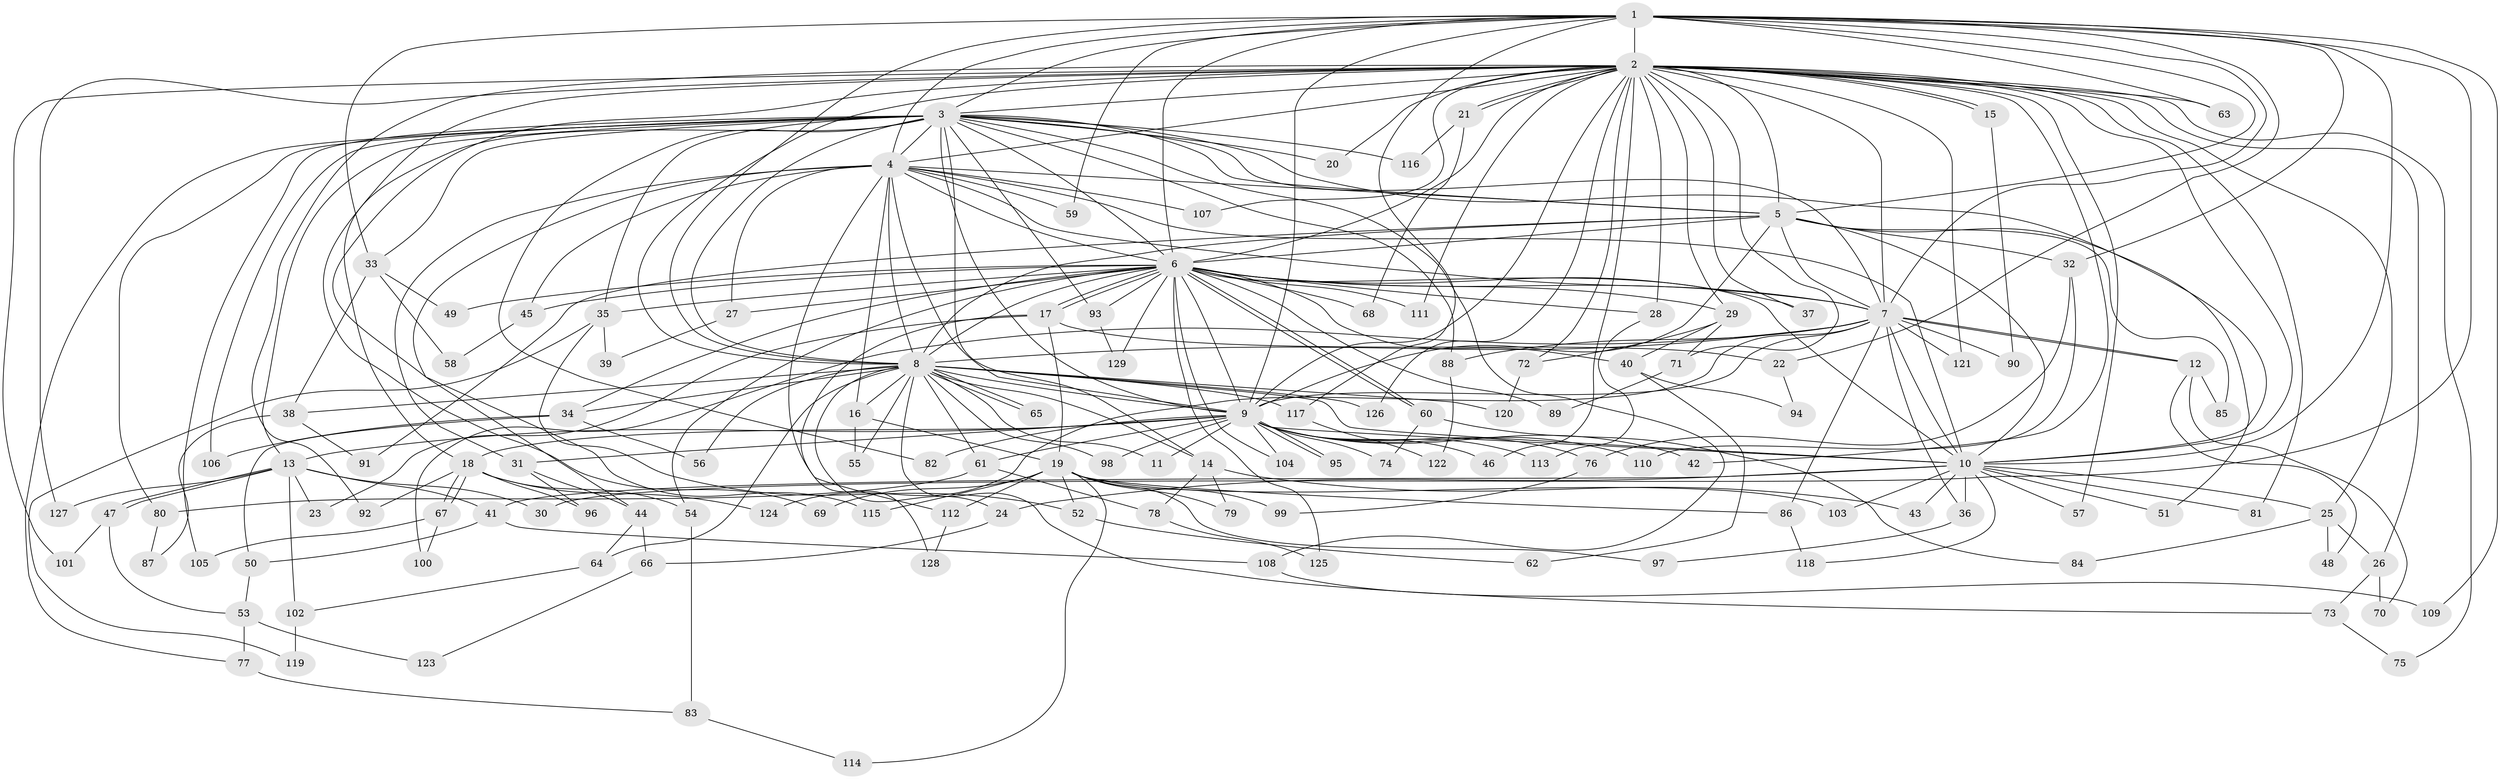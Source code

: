 // Generated by graph-tools (version 1.1) at 2025/49/03/09/25 03:49:32]
// undirected, 129 vertices, 283 edges
graph export_dot {
graph [start="1"]
  node [color=gray90,style=filled];
  1;
  2;
  3;
  4;
  5;
  6;
  7;
  8;
  9;
  10;
  11;
  12;
  13;
  14;
  15;
  16;
  17;
  18;
  19;
  20;
  21;
  22;
  23;
  24;
  25;
  26;
  27;
  28;
  29;
  30;
  31;
  32;
  33;
  34;
  35;
  36;
  37;
  38;
  39;
  40;
  41;
  42;
  43;
  44;
  45;
  46;
  47;
  48;
  49;
  50;
  51;
  52;
  53;
  54;
  55;
  56;
  57;
  58;
  59;
  60;
  61;
  62;
  63;
  64;
  65;
  66;
  67;
  68;
  69;
  70;
  71;
  72;
  73;
  74;
  75;
  76;
  77;
  78;
  79;
  80;
  81;
  82;
  83;
  84;
  85;
  86;
  87;
  88;
  89;
  90;
  91;
  92;
  93;
  94;
  95;
  96;
  97;
  98;
  99;
  100;
  101;
  102;
  103;
  104;
  105;
  106;
  107;
  108;
  109;
  110;
  111;
  112;
  113;
  114;
  115;
  116;
  117;
  118;
  119;
  120;
  121;
  122;
  123;
  124;
  125;
  126;
  127;
  128;
  129;
  1 -- 2;
  1 -- 3;
  1 -- 4;
  1 -- 5;
  1 -- 6;
  1 -- 7;
  1 -- 8;
  1 -- 9;
  1 -- 10;
  1 -- 22;
  1 -- 30;
  1 -- 32;
  1 -- 33;
  1 -- 59;
  1 -- 63;
  1 -- 109;
  1 -- 117;
  2 -- 3;
  2 -- 4;
  2 -- 5;
  2 -- 6;
  2 -- 7;
  2 -- 8;
  2 -- 9;
  2 -- 10;
  2 -- 15;
  2 -- 15;
  2 -- 20;
  2 -- 21;
  2 -- 21;
  2 -- 25;
  2 -- 26;
  2 -- 28;
  2 -- 29;
  2 -- 37;
  2 -- 42;
  2 -- 46;
  2 -- 57;
  2 -- 63;
  2 -- 69;
  2 -- 71;
  2 -- 72;
  2 -- 75;
  2 -- 81;
  2 -- 92;
  2 -- 101;
  2 -- 107;
  2 -- 111;
  2 -- 115;
  2 -- 121;
  2 -- 126;
  2 -- 127;
  3 -- 4;
  3 -- 5;
  3 -- 6;
  3 -- 7;
  3 -- 8;
  3 -- 9;
  3 -- 10;
  3 -- 13;
  3 -- 14;
  3 -- 18;
  3 -- 20;
  3 -- 33;
  3 -- 35;
  3 -- 77;
  3 -- 80;
  3 -- 82;
  3 -- 88;
  3 -- 93;
  3 -- 105;
  3 -- 106;
  3 -- 108;
  3 -- 116;
  4 -- 5;
  4 -- 6;
  4 -- 7;
  4 -- 8;
  4 -- 9;
  4 -- 10;
  4 -- 16;
  4 -- 27;
  4 -- 31;
  4 -- 44;
  4 -- 45;
  4 -- 59;
  4 -- 107;
  4 -- 112;
  5 -- 6;
  5 -- 7;
  5 -- 8;
  5 -- 9;
  5 -- 10;
  5 -- 32;
  5 -- 51;
  5 -- 85;
  5 -- 91;
  6 -- 7;
  6 -- 8;
  6 -- 9;
  6 -- 10;
  6 -- 17;
  6 -- 17;
  6 -- 27;
  6 -- 28;
  6 -- 29;
  6 -- 34;
  6 -- 35;
  6 -- 37;
  6 -- 40;
  6 -- 45;
  6 -- 49;
  6 -- 54;
  6 -- 60;
  6 -- 60;
  6 -- 68;
  6 -- 89;
  6 -- 93;
  6 -- 104;
  6 -- 111;
  6 -- 125;
  6 -- 129;
  7 -- 8;
  7 -- 9;
  7 -- 10;
  7 -- 12;
  7 -- 12;
  7 -- 36;
  7 -- 86;
  7 -- 88;
  7 -- 90;
  7 -- 100;
  7 -- 121;
  7 -- 124;
  8 -- 9;
  8 -- 10;
  8 -- 11;
  8 -- 14;
  8 -- 16;
  8 -- 24;
  8 -- 34;
  8 -- 38;
  8 -- 55;
  8 -- 56;
  8 -- 61;
  8 -- 64;
  8 -- 65;
  8 -- 65;
  8 -- 73;
  8 -- 98;
  8 -- 117;
  8 -- 120;
  8 -- 126;
  9 -- 10;
  9 -- 11;
  9 -- 13;
  9 -- 18;
  9 -- 31;
  9 -- 42;
  9 -- 46;
  9 -- 61;
  9 -- 74;
  9 -- 76;
  9 -- 82;
  9 -- 95;
  9 -- 95;
  9 -- 98;
  9 -- 104;
  9 -- 110;
  9 -- 113;
  10 -- 24;
  10 -- 25;
  10 -- 36;
  10 -- 41;
  10 -- 43;
  10 -- 51;
  10 -- 57;
  10 -- 81;
  10 -- 103;
  10 -- 118;
  12 -- 48;
  12 -- 70;
  12 -- 85;
  13 -- 23;
  13 -- 30;
  13 -- 41;
  13 -- 47;
  13 -- 47;
  13 -- 102;
  13 -- 127;
  14 -- 43;
  14 -- 78;
  14 -- 79;
  15 -- 90;
  16 -- 19;
  16 -- 55;
  17 -- 19;
  17 -- 22;
  17 -- 23;
  17 -- 128;
  18 -- 54;
  18 -- 67;
  18 -- 67;
  18 -- 92;
  18 -- 96;
  18 -- 124;
  19 -- 52;
  19 -- 69;
  19 -- 79;
  19 -- 86;
  19 -- 97;
  19 -- 99;
  19 -- 103;
  19 -- 112;
  19 -- 114;
  19 -- 115;
  21 -- 68;
  21 -- 116;
  22 -- 94;
  24 -- 66;
  25 -- 26;
  25 -- 48;
  25 -- 84;
  26 -- 70;
  26 -- 73;
  27 -- 39;
  28 -- 113;
  29 -- 40;
  29 -- 71;
  29 -- 72;
  31 -- 44;
  31 -- 96;
  32 -- 76;
  32 -- 110;
  33 -- 38;
  33 -- 49;
  33 -- 58;
  34 -- 50;
  34 -- 56;
  34 -- 106;
  35 -- 39;
  35 -- 52;
  35 -- 119;
  36 -- 97;
  38 -- 87;
  38 -- 91;
  40 -- 62;
  40 -- 94;
  41 -- 50;
  41 -- 108;
  44 -- 64;
  44 -- 66;
  45 -- 58;
  47 -- 53;
  47 -- 101;
  50 -- 53;
  52 -- 62;
  53 -- 77;
  53 -- 123;
  54 -- 83;
  60 -- 74;
  60 -- 84;
  61 -- 78;
  61 -- 80;
  64 -- 102;
  66 -- 123;
  67 -- 100;
  67 -- 105;
  71 -- 89;
  72 -- 120;
  73 -- 75;
  76 -- 99;
  77 -- 83;
  78 -- 125;
  80 -- 87;
  83 -- 114;
  86 -- 118;
  88 -- 122;
  93 -- 129;
  102 -- 119;
  108 -- 109;
  112 -- 128;
  117 -- 122;
}
